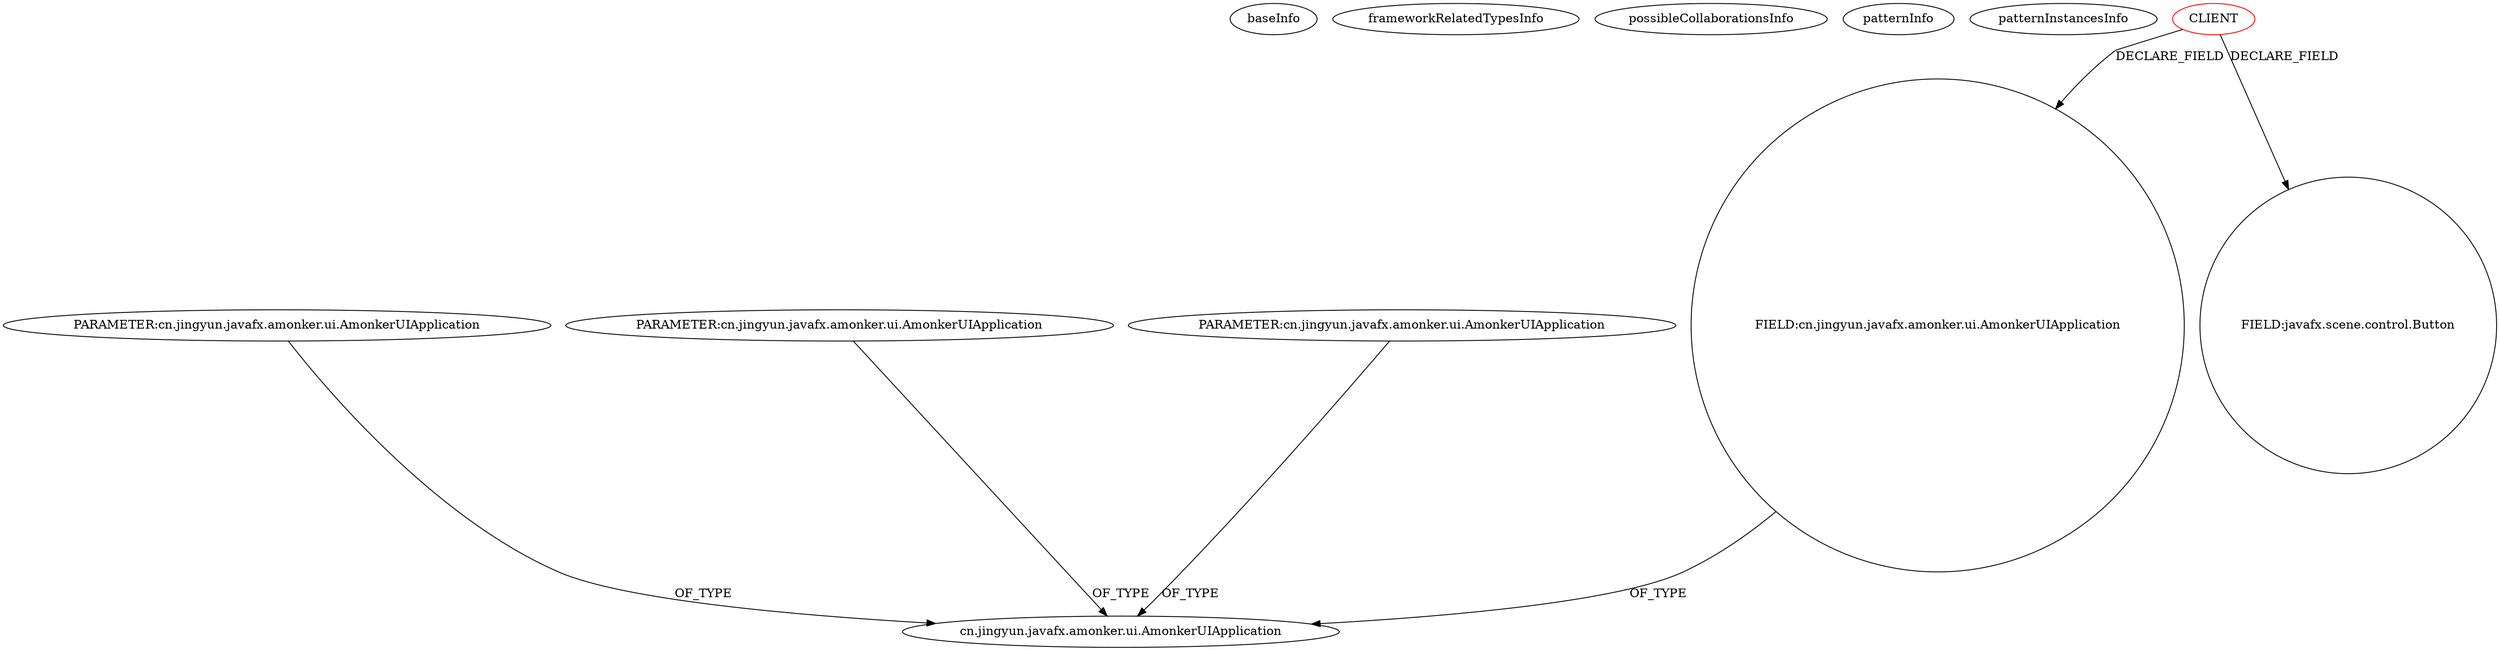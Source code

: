 digraph {
baseInfo[graphId=3982,category="pattern",isAnonymous=false,possibleRelation=false]
frameworkRelatedTypesInfo[]
possibleCollaborationsInfo[]
patternInfo[frequency=2.0,patternRootClient=0]
patternInstancesInfo[0="amonker-Trans~/amonker-Trans/Trans-master/src/cn/jingyun/trans/FFmpegArgumentsManagerPane.java~FFmpegArgumentsManagerPane~1846",1="amonker-Trans~/amonker-Trans/Trans-master/src/cn/jingyun/trans/MainPane.java~MainPane~1847"]
6[label="FIELD:cn.jingyun.javafx.amonker.ui.AmonkerUIApplication",vertexType="FIELD_DECLARATION",isFrameworkType=false,shape=circle]
7[label="cn.jingyun.javafx.amonker.ui.AmonkerUIApplication",vertexType="FRAMEWORK_CLASS_TYPE",isFrameworkType=false]
45[label="PARAMETER:cn.jingyun.javafx.amonker.ui.AmonkerUIApplication",vertexType="PARAMETER_DECLARATION",isFrameworkType=false]
39[label="PARAMETER:cn.jingyun.javafx.amonker.ui.AmonkerUIApplication",vertexType="PARAMETER_DECLARATION",isFrameworkType=false]
42[label="PARAMETER:cn.jingyun.javafx.amonker.ui.AmonkerUIApplication",vertexType="PARAMETER_DECLARATION",isFrameworkType=false]
0[label="CLIENT",vertexType="ROOT_CLIENT_CLASS_DECLARATION",isFrameworkType=false,color=red]
12[label="FIELD:javafx.scene.control.Button",vertexType="FIELD_DECLARATION",isFrameworkType=false,shape=circle]
45->7[label="OF_TYPE"]
6->7[label="OF_TYPE"]
39->7[label="OF_TYPE"]
0->6[label="DECLARE_FIELD"]
42->7[label="OF_TYPE"]
0->12[label="DECLARE_FIELD"]
}
